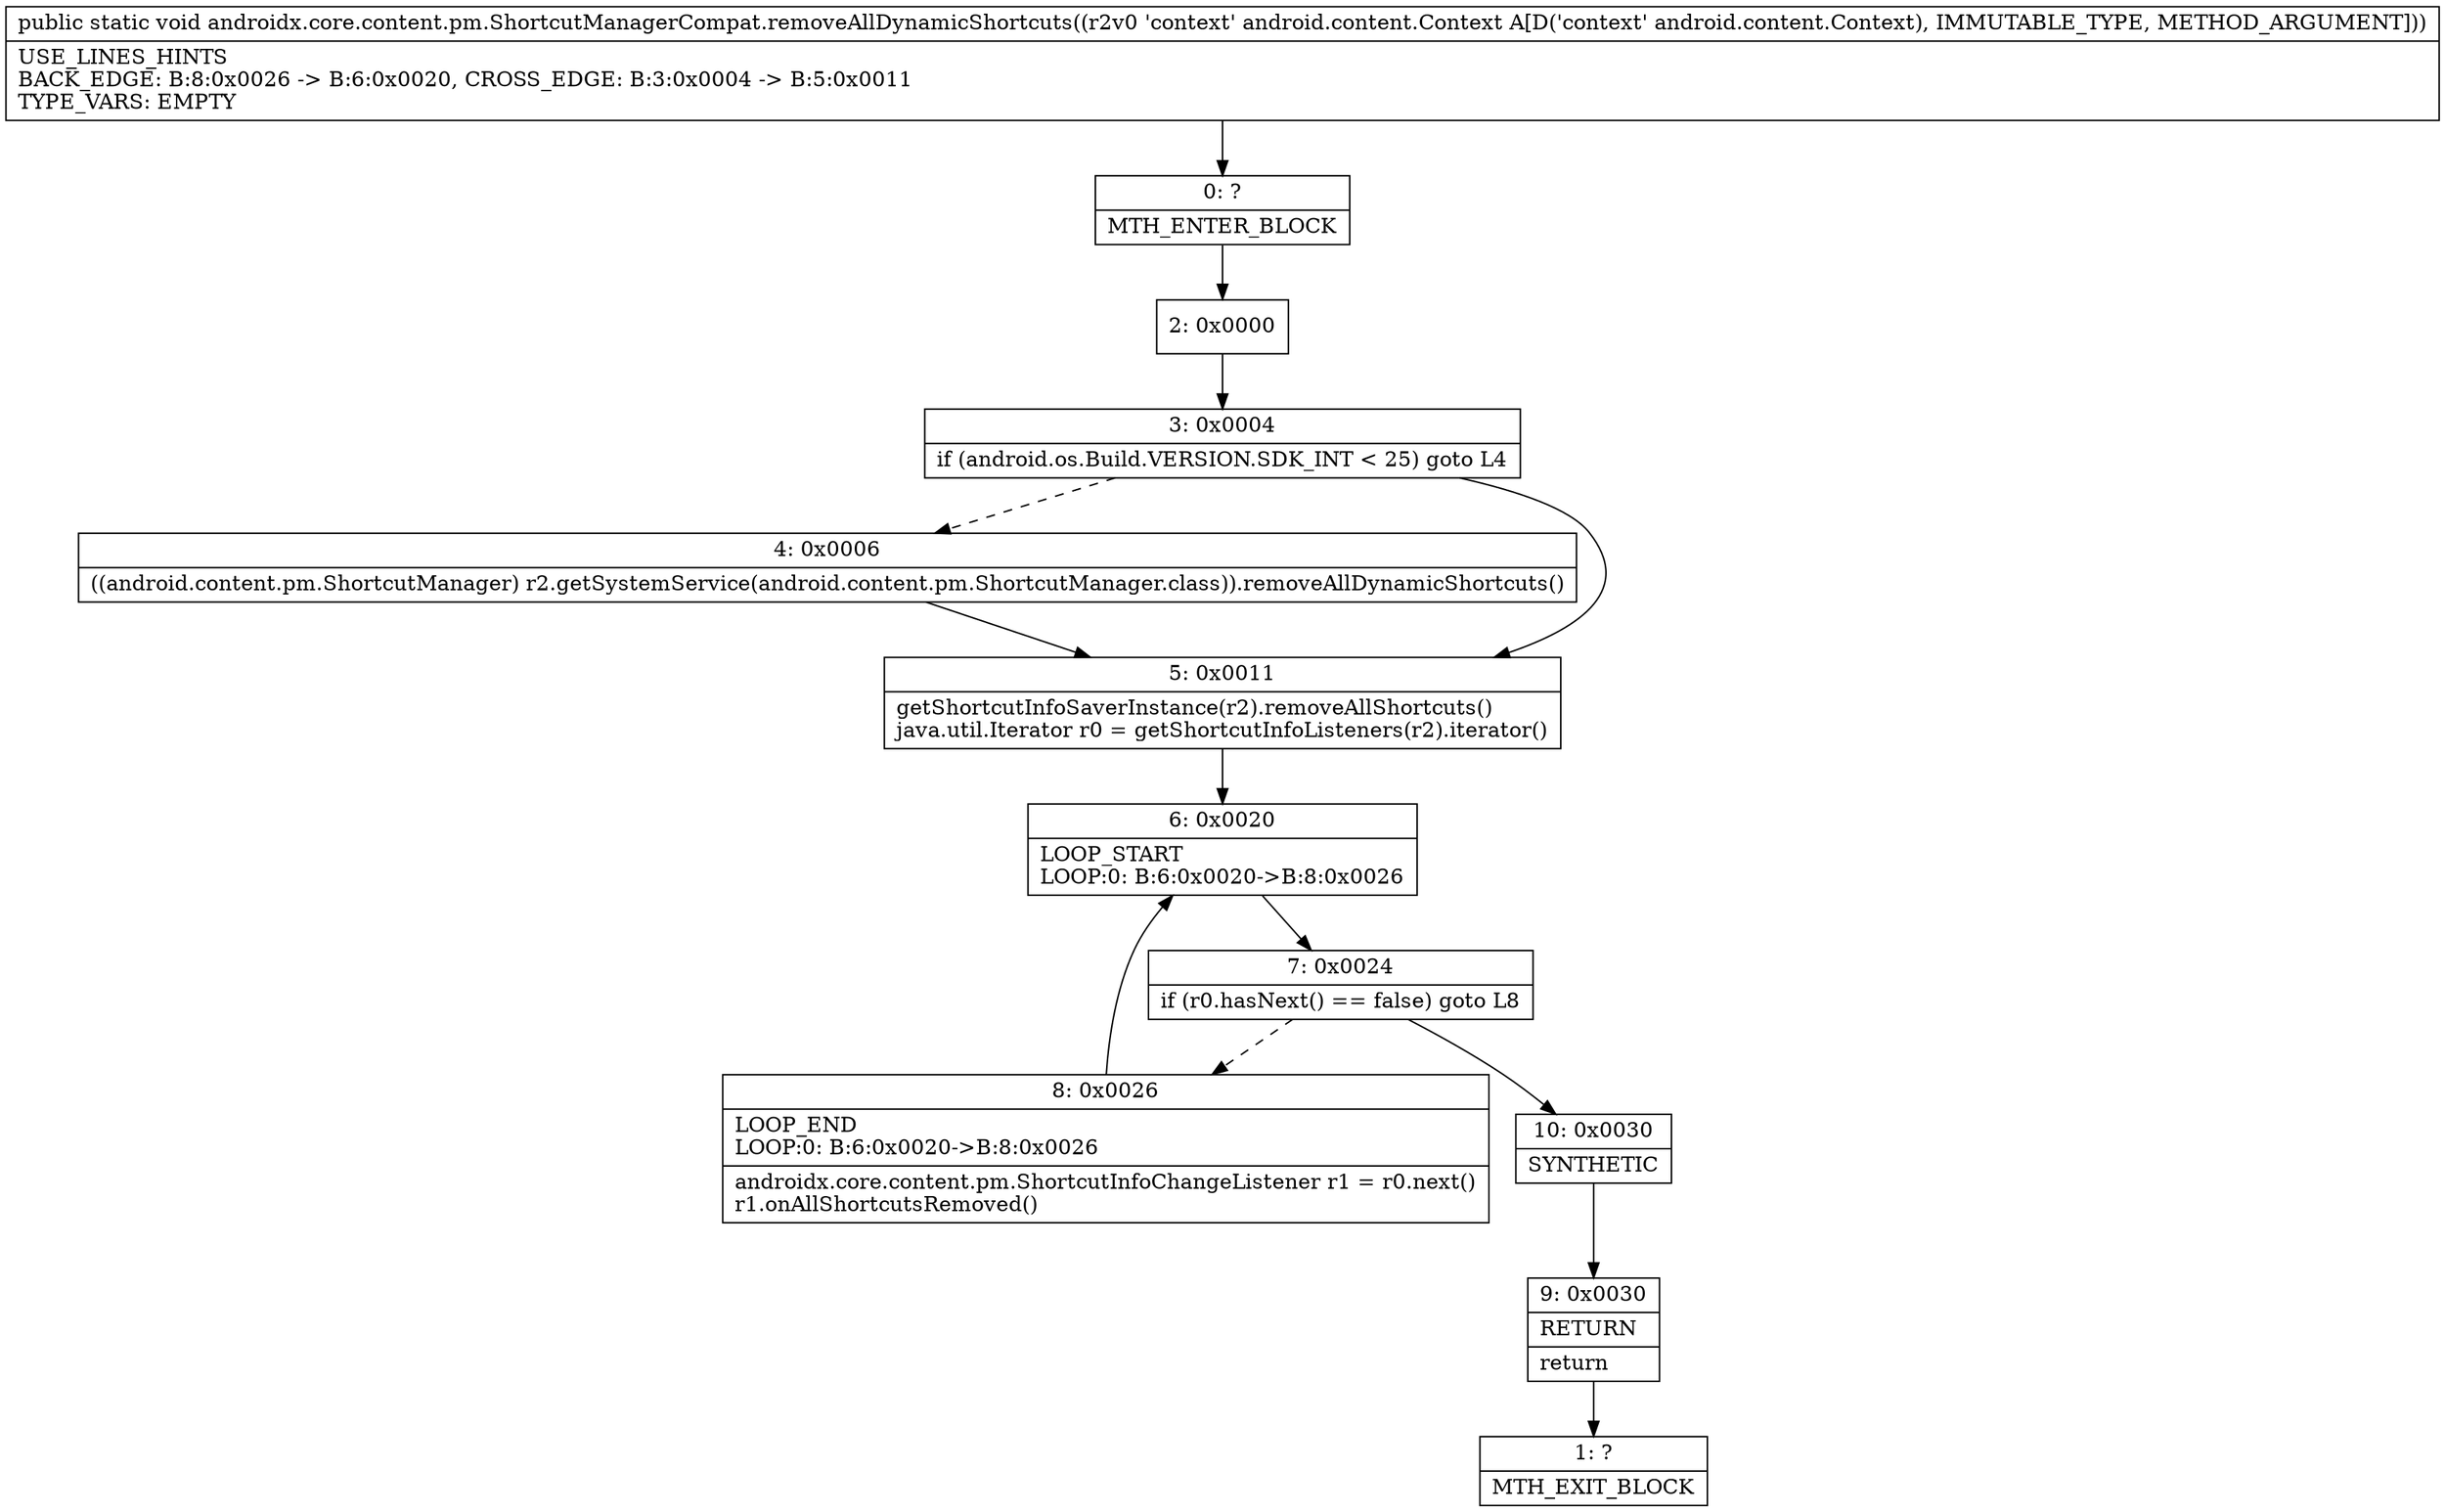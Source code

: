 digraph "CFG forandroidx.core.content.pm.ShortcutManagerCompat.removeAllDynamicShortcuts(Landroid\/content\/Context;)V" {
Node_0 [shape=record,label="{0\:\ ?|MTH_ENTER_BLOCK\l}"];
Node_2 [shape=record,label="{2\:\ 0x0000}"];
Node_3 [shape=record,label="{3\:\ 0x0004|if (android.os.Build.VERSION.SDK_INT \< 25) goto L4\l}"];
Node_4 [shape=record,label="{4\:\ 0x0006|((android.content.pm.ShortcutManager) r2.getSystemService(android.content.pm.ShortcutManager.class)).removeAllDynamicShortcuts()\l}"];
Node_5 [shape=record,label="{5\:\ 0x0011|getShortcutInfoSaverInstance(r2).removeAllShortcuts()\ljava.util.Iterator r0 = getShortcutInfoListeners(r2).iterator()\l}"];
Node_6 [shape=record,label="{6\:\ 0x0020|LOOP_START\lLOOP:0: B:6:0x0020\-\>B:8:0x0026\l}"];
Node_7 [shape=record,label="{7\:\ 0x0024|if (r0.hasNext() == false) goto L8\l}"];
Node_8 [shape=record,label="{8\:\ 0x0026|LOOP_END\lLOOP:0: B:6:0x0020\-\>B:8:0x0026\l|androidx.core.content.pm.ShortcutInfoChangeListener r1 = r0.next()\lr1.onAllShortcutsRemoved()\l}"];
Node_10 [shape=record,label="{10\:\ 0x0030|SYNTHETIC\l}"];
Node_9 [shape=record,label="{9\:\ 0x0030|RETURN\l|return\l}"];
Node_1 [shape=record,label="{1\:\ ?|MTH_EXIT_BLOCK\l}"];
MethodNode[shape=record,label="{public static void androidx.core.content.pm.ShortcutManagerCompat.removeAllDynamicShortcuts((r2v0 'context' android.content.Context A[D('context' android.content.Context), IMMUTABLE_TYPE, METHOD_ARGUMENT]))  | USE_LINES_HINTS\lBACK_EDGE: B:8:0x0026 \-\> B:6:0x0020, CROSS_EDGE: B:3:0x0004 \-\> B:5:0x0011\lTYPE_VARS: EMPTY\l}"];
MethodNode -> Node_0;Node_0 -> Node_2;
Node_2 -> Node_3;
Node_3 -> Node_4[style=dashed];
Node_3 -> Node_5;
Node_4 -> Node_5;
Node_5 -> Node_6;
Node_6 -> Node_7;
Node_7 -> Node_8[style=dashed];
Node_7 -> Node_10;
Node_8 -> Node_6;
Node_10 -> Node_9;
Node_9 -> Node_1;
}


